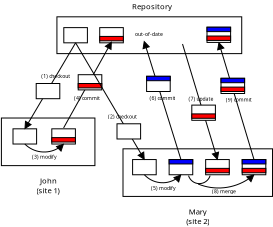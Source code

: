 <?xml version="1.0" encoding="UTF-8"?>
<dia:diagram xmlns:dia="http://www.lysator.liu.se/~alla/dia/">
  <dia:layer name="Background" visible="true">
    <dia:object type="Standard - Text" version="0" id="O0">
      <dia:attribute name="obj_pos">
        <dia:point val="7.04,26.25"/>
      </dia:attribute>
      <dia:attribute name="obj_bb">
        <dia:rectangle val="5.665,25.27;8.445,28.01"/>
      </dia:attribute>
      <dia:attribute name="text">
        <dia:composite type="text">
          <dia:attribute name="string">
            <dia:string>#John
(site 1)#</dia:string>
          </dia:attribute>
          <dia:attribute name="font">
            <dia:font family="sans" style="0" name="Helvetica"/>
          </dia:attribute>
          <dia:attribute name="height">
            <dia:real val="1.2"/>
          </dia:attribute>
          <dia:attribute name="pos">
            <dia:point val="7.04,26.25"/>
          </dia:attribute>
          <dia:attribute name="color">
            <dia:color val="#000000"/>
          </dia:attribute>
          <dia:attribute name="alignment">
            <dia:enum val="1"/>
          </dia:attribute>
        </dia:composite>
      </dia:attribute>
    </dia:object>
    <dia:object type="Standard - Box" version="0" id="O1">
      <dia:attribute name="obj_pos">
        <dia:point val="1.21,18.05"/>
      </dia:attribute>
      <dia:attribute name="obj_bb">
        <dia:rectangle val="1.16,18;12.95,24.05"/>
      </dia:attribute>
      <dia:attribute name="elem_corner">
        <dia:point val="1.21,18.05"/>
      </dia:attribute>
      <dia:attribute name="elem_width">
        <dia:real val="11.69"/>
      </dia:attribute>
      <dia:attribute name="elem_height">
        <dia:real val="5.95"/>
      </dia:attribute>
      <dia:attribute name="show_background">
        <dia:boolean val="true"/>
      </dia:attribute>
    </dia:object>
    <dia:object type="Standard - Text" version="0" id="O2">
      <dia:attribute name="obj_pos">
        <dia:point val="25.74,30.1"/>
      </dia:attribute>
      <dia:attribute name="obj_bb">
        <dia:rectangle val="24.365,29.12;27.145,31.86"/>
      </dia:attribute>
      <dia:attribute name="text">
        <dia:composite type="text">
          <dia:attribute name="string">
            <dia:string>#Mary
(site 2)#</dia:string>
          </dia:attribute>
          <dia:attribute name="font">
            <dia:font family="sans" style="0" name="Helvetica"/>
          </dia:attribute>
          <dia:attribute name="height">
            <dia:real val="1.2"/>
          </dia:attribute>
          <dia:attribute name="pos">
            <dia:point val="25.74,30.1"/>
          </dia:attribute>
          <dia:attribute name="color">
            <dia:color val="#000000"/>
          </dia:attribute>
          <dia:attribute name="alignment">
            <dia:enum val="1"/>
          </dia:attribute>
        </dia:composite>
      </dia:attribute>
    </dia:object>
    <dia:object type="Standard - Box" version="0" id="O3">
      <dia:attribute name="obj_pos">
        <dia:point val="16.41,21.9"/>
      </dia:attribute>
      <dia:attribute name="obj_bb">
        <dia:rectangle val="16.36,21.85;35.15,27.9"/>
      </dia:attribute>
      <dia:attribute name="elem_corner">
        <dia:point val="16.41,21.9"/>
      </dia:attribute>
      <dia:attribute name="elem_width">
        <dia:real val="18.69"/>
      </dia:attribute>
      <dia:attribute name="elem_height">
        <dia:real val="5.95"/>
      </dia:attribute>
      <dia:attribute name="show_background">
        <dia:boolean val="true"/>
      </dia:attribute>
    </dia:object>
    <dia:object type="Standard - Box" version="0" id="O4">
      <dia:attribute name="obj_pos">
        <dia:point val="8.15,5.4"/>
      </dia:attribute>
      <dia:attribute name="obj_bb">
        <dia:rectangle val="8.1,5.35;31.3,10.05"/>
      </dia:attribute>
      <dia:attribute name="elem_corner">
        <dia:point val="8.15,5.4"/>
      </dia:attribute>
      <dia:attribute name="elem_width">
        <dia:real val="23.1"/>
      </dia:attribute>
      <dia:attribute name="elem_height">
        <dia:real val="4.6"/>
      </dia:attribute>
      <dia:attribute name="show_background">
        <dia:boolean val="true"/>
      </dia:attribute>
    </dia:object>
    <dia:object type="Standard - Text" version="0" id="O5">
      <dia:attribute name="obj_pos">
        <dia:point val="17.535,4.45"/>
      </dia:attribute>
      <dia:attribute name="obj_bb">
        <dia:rectangle val="17.535,3.5;21.835,4.95"/>
      </dia:attribute>
      <dia:attribute name="text">
        <dia:composite type="text">
          <dia:attribute name="string">
            <dia:string>#Repository#</dia:string>
          </dia:attribute>
          <dia:attribute name="font">
            <dia:font family="sans" style="0" name="Helvetica"/>
          </dia:attribute>
          <dia:attribute name="height">
            <dia:real val="1.2"/>
          </dia:attribute>
          <dia:attribute name="pos">
            <dia:point val="17.535,4.45"/>
          </dia:attribute>
          <dia:attribute name="color">
            <dia:color val="#000000"/>
          </dia:attribute>
          <dia:attribute name="alignment">
            <dia:enum val="0"/>
          </dia:attribute>
        </dia:composite>
      </dia:attribute>
    </dia:object>
    <dia:group>
      <dia:object type="Standard - Box" version="0" id="O6">
        <dia:attribute name="obj_pos">
          <dia:point val="13.5,6.75"/>
        </dia:attribute>
        <dia:attribute name="obj_bb">
          <dia:rectangle val="13.45,6.7;16.5,8.7"/>
        </dia:attribute>
        <dia:attribute name="elem_corner">
          <dia:point val="13.5,6.75"/>
        </dia:attribute>
        <dia:attribute name="elem_width">
          <dia:real val="2.95"/>
        </dia:attribute>
        <dia:attribute name="elem_height">
          <dia:real val="1.9"/>
        </dia:attribute>
        <dia:attribute name="show_background">
          <dia:boolean val="true"/>
        </dia:attribute>
      </dia:object>
      <dia:object type="Standard - Box" version="0" id="O7">
        <dia:attribute name="obj_pos">
          <dia:point val="13.5,7.85"/>
        </dia:attribute>
        <dia:attribute name="obj_bb">
          <dia:rectangle val="13.45,7.8;16.5,8.45"/>
        </dia:attribute>
        <dia:attribute name="elem_corner">
          <dia:point val="13.5,7.85"/>
        </dia:attribute>
        <dia:attribute name="elem_width">
          <dia:real val="2.95"/>
        </dia:attribute>
        <dia:attribute name="elem_height">
          <dia:real val="0.55"/>
        </dia:attribute>
        <dia:attribute name="inner_color">
          <dia:color val="#ff0000"/>
        </dia:attribute>
        <dia:attribute name="show_background">
          <dia:boolean val="true"/>
        </dia:attribute>
      </dia:object>
    </dia:group>
    <dia:object type="Standard - Box" version="0" id="O8">
      <dia:attribute name="obj_pos">
        <dia:point val="9.01,6.75"/>
      </dia:attribute>
      <dia:attribute name="obj_bb">
        <dia:rectangle val="8.96,6.7;12.01,8.7"/>
      </dia:attribute>
      <dia:attribute name="elem_corner">
        <dia:point val="9.01,6.75"/>
      </dia:attribute>
      <dia:attribute name="elem_width">
        <dia:real val="2.95"/>
      </dia:attribute>
      <dia:attribute name="elem_height">
        <dia:real val="1.9"/>
      </dia:attribute>
      <dia:attribute name="show_background">
        <dia:boolean val="true"/>
      </dia:attribute>
    </dia:object>
    <dia:group>
      <dia:object type="Standard - Box" version="0" id="O9">
        <dia:attribute name="obj_pos">
          <dia:point val="26.91,6.7"/>
        </dia:attribute>
        <dia:attribute name="obj_bb">
          <dia:rectangle val="26.86,6.65;29.91,8.65"/>
        </dia:attribute>
        <dia:attribute name="elem_corner">
          <dia:point val="26.91,6.7"/>
        </dia:attribute>
        <dia:attribute name="elem_width">
          <dia:real val="2.95"/>
        </dia:attribute>
        <dia:attribute name="elem_height">
          <dia:real val="1.9"/>
        </dia:attribute>
        <dia:attribute name="show_background">
          <dia:boolean val="true"/>
        </dia:attribute>
      </dia:object>
      <dia:object type="Standard - Box" version="0" id="O10">
        <dia:attribute name="obj_pos">
          <dia:point val="26.91,7.8"/>
        </dia:attribute>
        <dia:attribute name="obj_bb">
          <dia:rectangle val="26.86,7.75;29.91,8.4"/>
        </dia:attribute>
        <dia:attribute name="elem_corner">
          <dia:point val="26.91,7.8"/>
        </dia:attribute>
        <dia:attribute name="elem_width">
          <dia:real val="2.95"/>
        </dia:attribute>
        <dia:attribute name="elem_height">
          <dia:real val="0.55"/>
        </dia:attribute>
        <dia:attribute name="inner_color">
          <dia:color val="#ff0000"/>
        </dia:attribute>
        <dia:attribute name="show_background">
          <dia:boolean val="true"/>
        </dia:attribute>
      </dia:object>
      <dia:object type="Standard - Box" version="0" id="O11">
        <dia:attribute name="obj_pos">
          <dia:point val="26.91,6.7"/>
        </dia:attribute>
        <dia:attribute name="obj_bb">
          <dia:rectangle val="26.86,6.65;29.91,7.3"/>
        </dia:attribute>
        <dia:attribute name="elem_corner">
          <dia:point val="26.91,6.7"/>
        </dia:attribute>
        <dia:attribute name="elem_width">
          <dia:real val="2.95"/>
        </dia:attribute>
        <dia:attribute name="elem_height">
          <dia:real val="0.55"/>
        </dia:attribute>
        <dia:attribute name="inner_color">
          <dia:color val="#0000ff"/>
        </dia:attribute>
        <dia:attribute name="show_background">
          <dia:boolean val="true"/>
        </dia:attribute>
      </dia:object>
    </dia:group>
    <dia:object type="Standard - Box" version="0" id="O12">
      <dia:attribute name="obj_pos">
        <dia:point val="2.66,19.4"/>
      </dia:attribute>
      <dia:attribute name="obj_bb">
        <dia:rectangle val="2.61,19.35;5.66,21.35"/>
      </dia:attribute>
      <dia:attribute name="elem_corner">
        <dia:point val="2.66,19.4"/>
      </dia:attribute>
      <dia:attribute name="elem_width">
        <dia:real val="2.95"/>
      </dia:attribute>
      <dia:attribute name="elem_height">
        <dia:real val="1.9"/>
      </dia:attribute>
      <dia:attribute name="show_background">
        <dia:boolean val="true"/>
      </dia:attribute>
    </dia:object>
    <dia:group>
      <dia:object type="Standard - Box" version="0" id="O13">
        <dia:attribute name="obj_pos">
          <dia:point val="7.51,19.4"/>
        </dia:attribute>
        <dia:attribute name="obj_bb">
          <dia:rectangle val="7.46,19.35;10.51,21.35"/>
        </dia:attribute>
        <dia:attribute name="elem_corner">
          <dia:point val="7.51,19.4"/>
        </dia:attribute>
        <dia:attribute name="elem_width">
          <dia:real val="2.95"/>
        </dia:attribute>
        <dia:attribute name="elem_height">
          <dia:real val="1.9"/>
        </dia:attribute>
        <dia:attribute name="show_background">
          <dia:boolean val="true"/>
        </dia:attribute>
      </dia:object>
      <dia:object type="Standard - Box" version="0" id="O14">
        <dia:attribute name="obj_pos">
          <dia:point val="7.51,20.5"/>
        </dia:attribute>
        <dia:attribute name="obj_bb">
          <dia:rectangle val="7.46,20.45;10.51,21.1"/>
        </dia:attribute>
        <dia:attribute name="elem_corner">
          <dia:point val="7.51,20.5"/>
        </dia:attribute>
        <dia:attribute name="elem_width">
          <dia:real val="2.95"/>
        </dia:attribute>
        <dia:attribute name="elem_height">
          <dia:real val="0.55"/>
        </dia:attribute>
        <dia:attribute name="inner_color">
          <dia:color val="#ff0000"/>
        </dia:attribute>
        <dia:attribute name="show_background">
          <dia:boolean val="true"/>
        </dia:attribute>
      </dia:object>
    </dia:group>
    <dia:object type="Standard - Box" version="0" id="O15">
      <dia:attribute name="obj_pos">
        <dia:point val="17.61,23.242"/>
      </dia:attribute>
      <dia:attribute name="obj_bb">
        <dia:rectangle val="17.56,23.192;20.61,25.192"/>
      </dia:attribute>
      <dia:attribute name="elem_corner">
        <dia:point val="17.61,23.242"/>
      </dia:attribute>
      <dia:attribute name="elem_width">
        <dia:real val="2.95"/>
      </dia:attribute>
      <dia:attribute name="elem_height">
        <dia:real val="1.9"/>
      </dia:attribute>
      <dia:attribute name="show_background">
        <dia:boolean val="true"/>
      </dia:attribute>
    </dia:object>
    <dia:group>
      <dia:object type="Standard - Box" version="0" id="O16">
        <dia:attribute name="obj_pos">
          <dia:point val="22.177,23.242"/>
        </dia:attribute>
        <dia:attribute name="obj_bb">
          <dia:rectangle val="22.127,23.192;25.177,25.192"/>
        </dia:attribute>
        <dia:attribute name="elem_corner">
          <dia:point val="22.177,23.242"/>
        </dia:attribute>
        <dia:attribute name="elem_width">
          <dia:real val="2.95"/>
        </dia:attribute>
        <dia:attribute name="elem_height">
          <dia:real val="1.9"/>
        </dia:attribute>
        <dia:attribute name="show_background">
          <dia:boolean val="true"/>
        </dia:attribute>
      </dia:object>
      <dia:object type="Standard - Box" version="0" id="O17">
        <dia:attribute name="obj_pos">
          <dia:point val="22.177,23.242"/>
        </dia:attribute>
        <dia:attribute name="obj_bb">
          <dia:rectangle val="22.127,23.192;25.177,23.843"/>
        </dia:attribute>
        <dia:attribute name="elem_corner">
          <dia:point val="22.177,23.242"/>
        </dia:attribute>
        <dia:attribute name="elem_width">
          <dia:real val="2.95"/>
        </dia:attribute>
        <dia:attribute name="elem_height">
          <dia:real val="0.55"/>
        </dia:attribute>
        <dia:attribute name="inner_color">
          <dia:color val="#0000ff"/>
        </dia:attribute>
        <dia:attribute name="show_background">
          <dia:boolean val="true"/>
        </dia:attribute>
      </dia:object>
    </dia:group>
    <dia:group>
      <dia:object type="Standard - Box" version="0" id="O18">
        <dia:attribute name="obj_pos">
          <dia:point val="26.743,23.242"/>
        </dia:attribute>
        <dia:attribute name="obj_bb">
          <dia:rectangle val="26.693,23.192;29.743,25.192"/>
        </dia:attribute>
        <dia:attribute name="elem_corner">
          <dia:point val="26.743,23.242"/>
        </dia:attribute>
        <dia:attribute name="elem_width">
          <dia:real val="2.95"/>
        </dia:attribute>
        <dia:attribute name="elem_height">
          <dia:real val="1.9"/>
        </dia:attribute>
        <dia:attribute name="show_background">
          <dia:boolean val="true"/>
        </dia:attribute>
      </dia:object>
      <dia:object type="Standard - Box" version="0" id="O19">
        <dia:attribute name="obj_pos">
          <dia:point val="26.743,24.343"/>
        </dia:attribute>
        <dia:attribute name="obj_bb">
          <dia:rectangle val="26.693,24.293;29.743,24.942"/>
        </dia:attribute>
        <dia:attribute name="elem_corner">
          <dia:point val="26.743,24.343"/>
        </dia:attribute>
        <dia:attribute name="elem_width">
          <dia:real val="2.95"/>
        </dia:attribute>
        <dia:attribute name="elem_height">
          <dia:real val="0.55"/>
        </dia:attribute>
        <dia:attribute name="inner_color">
          <dia:color val="#ff0000"/>
        </dia:attribute>
        <dia:attribute name="show_background">
          <dia:boolean val="true"/>
        </dia:attribute>
      </dia:object>
    </dia:group>
    <dia:group>
      <dia:object type="Standard - Box" version="0" id="O20">
        <dia:attribute name="obj_pos">
          <dia:point val="31.31,23.242"/>
        </dia:attribute>
        <dia:attribute name="obj_bb">
          <dia:rectangle val="31.26,23.192;34.31,25.192"/>
        </dia:attribute>
        <dia:attribute name="elem_corner">
          <dia:point val="31.31,23.242"/>
        </dia:attribute>
        <dia:attribute name="elem_width">
          <dia:real val="2.95"/>
        </dia:attribute>
        <dia:attribute name="elem_height">
          <dia:real val="1.9"/>
        </dia:attribute>
        <dia:attribute name="show_background">
          <dia:boolean val="true"/>
        </dia:attribute>
      </dia:object>
      <dia:object type="Standard - Box" version="0" id="O21">
        <dia:attribute name="obj_pos">
          <dia:point val="31.31,24.343"/>
        </dia:attribute>
        <dia:attribute name="obj_bb">
          <dia:rectangle val="31.26,24.293;34.31,24.942"/>
        </dia:attribute>
        <dia:attribute name="elem_corner">
          <dia:point val="31.31,24.343"/>
        </dia:attribute>
        <dia:attribute name="elem_width">
          <dia:real val="2.95"/>
        </dia:attribute>
        <dia:attribute name="elem_height">
          <dia:real val="0.55"/>
        </dia:attribute>
        <dia:attribute name="inner_color">
          <dia:color val="#ff0000"/>
        </dia:attribute>
        <dia:attribute name="show_background">
          <dia:boolean val="true"/>
        </dia:attribute>
      </dia:object>
      <dia:object type="Standard - Box" version="0" id="O22">
        <dia:attribute name="obj_pos">
          <dia:point val="31.31,23.242"/>
        </dia:attribute>
        <dia:attribute name="obj_bb">
          <dia:rectangle val="31.26,23.192;34.31,23.843"/>
        </dia:attribute>
        <dia:attribute name="elem_corner">
          <dia:point val="31.31,23.242"/>
        </dia:attribute>
        <dia:attribute name="elem_width">
          <dia:real val="2.95"/>
        </dia:attribute>
        <dia:attribute name="elem_height">
          <dia:real val="0.55"/>
        </dia:attribute>
        <dia:attribute name="inner_color">
          <dia:color val="#0000ff"/>
        </dia:attribute>
        <dia:attribute name="show_background">
          <dia:boolean val="true"/>
        </dia:attribute>
      </dia:object>
    </dia:group>
    <dia:object type="Standard - Line" version="0" id="O23">
      <dia:attribute name="obj_pos">
        <dia:point val="10.485,8.65"/>
      </dia:attribute>
      <dia:attribute name="obj_bb">
        <dia:rectangle val="3.421,8.582;10.553,19.85"/>
      </dia:attribute>
      <dia:attribute name="conn_endpoints">
        <dia:point val="10.485,8.65"/>
        <dia:point val="4.135,19.4"/>
      </dia:attribute>
      <dia:attribute name="numcp">
        <dia:int val="1"/>
      </dia:attribute>
      <dia:attribute name="end_arrow">
        <dia:enum val="3"/>
      </dia:attribute>
      <dia:attribute name="end_arrow_length">
        <dia:real val="0.8"/>
      </dia:attribute>
      <dia:attribute name="end_arrow_width">
        <dia:real val="0.8"/>
      </dia:attribute>
      <dia:connections>
        <dia:connection handle="0" to="O8" connection="6"/>
        <dia:connection handle="1" to="O12" connection="1"/>
      </dia:connections>
    </dia:object>
    <dia:object type="Standard - Line" version="0" id="O24">
      <dia:attribute name="obj_pos">
        <dia:point val="8.985,19.286"/>
      </dia:attribute>
      <dia:attribute name="obj_bb">
        <dia:rectangle val="8.917,8.103;15.698,19.354"/>
      </dia:attribute>
      <dia:attribute name="conn_endpoints">
        <dia:point val="8.985,19.286"/>
        <dia:point val="14.975,8.536"/>
      </dia:attribute>
      <dia:attribute name="numcp">
        <dia:int val="1"/>
      </dia:attribute>
      <dia:attribute name="end_arrow">
        <dia:enum val="3"/>
      </dia:attribute>
      <dia:attribute name="end_arrow_length">
        <dia:real val="0.8"/>
      </dia:attribute>
      <dia:attribute name="end_arrow_width">
        <dia:real val="0.8"/>
      </dia:attribute>
      <dia:connections>
        <dia:connection handle="0" to="O13" connection="1"/>
        <dia:connection handle="1" to="O6" connection="6"/>
      </dia:connections>
    </dia:object>
    <dia:object type="Standard - Box" version="0" id="O25">
      <dia:attribute name="obj_pos">
        <dia:point val="5.56,13.735"/>
      </dia:attribute>
      <dia:attribute name="obj_bb">
        <dia:rectangle val="5.51,13.685;8.56,15.685"/>
      </dia:attribute>
      <dia:attribute name="elem_corner">
        <dia:point val="5.56,13.735"/>
      </dia:attribute>
      <dia:attribute name="elem_width">
        <dia:real val="2.95"/>
      </dia:attribute>
      <dia:attribute name="elem_height">
        <dia:real val="1.9"/>
      </dia:attribute>
      <dia:attribute name="show_background">
        <dia:boolean val="true"/>
      </dia:attribute>
    </dia:object>
    <dia:object type="Standard - Text" version="0" id="O26">
      <dia:attribute name="obj_pos">
        <dia:point val="6.2,13.05"/>
      </dia:attribute>
      <dia:attribute name="obj_bb">
        <dia:rectangle val="6.2,12.4;9.55,13.4"/>
      </dia:attribute>
      <dia:attribute name="text">
        <dia:composite type="text">
          <dia:attribute name="string">
            <dia:string>#(1) checkout#</dia:string>
          </dia:attribute>
          <dia:attribute name="font">
            <dia:font family="sans" style="0" name="Helvetica"/>
          </dia:attribute>
          <dia:attribute name="height">
            <dia:real val="0.8"/>
          </dia:attribute>
          <dia:attribute name="pos">
            <dia:point val="6.2,13.05"/>
          </dia:attribute>
          <dia:attribute name="color">
            <dia:color val="#000000"/>
          </dia:attribute>
          <dia:attribute name="alignment">
            <dia:enum val="0"/>
          </dia:attribute>
        </dia:composite>
      </dia:attribute>
    </dia:object>
    <dia:group>
      <dia:object type="Standard - Box" version="0" id="O27">
        <dia:attribute name="obj_pos">
          <dia:point val="10.81,12.635"/>
        </dia:attribute>
        <dia:attribute name="obj_bb">
          <dia:rectangle val="10.76,12.585;13.81,14.585"/>
        </dia:attribute>
        <dia:attribute name="elem_corner">
          <dia:point val="10.81,12.635"/>
        </dia:attribute>
        <dia:attribute name="elem_width">
          <dia:real val="2.95"/>
        </dia:attribute>
        <dia:attribute name="elem_height">
          <dia:real val="1.9"/>
        </dia:attribute>
        <dia:attribute name="show_background">
          <dia:boolean val="true"/>
        </dia:attribute>
      </dia:object>
      <dia:object type="Standard - Box" version="0" id="O28">
        <dia:attribute name="obj_pos">
          <dia:point val="10.81,13.735"/>
        </dia:attribute>
        <dia:attribute name="obj_bb">
          <dia:rectangle val="10.76,13.685;13.81,14.335"/>
        </dia:attribute>
        <dia:attribute name="elem_corner">
          <dia:point val="10.81,13.735"/>
        </dia:attribute>
        <dia:attribute name="elem_width">
          <dia:real val="2.95"/>
        </dia:attribute>
        <dia:attribute name="elem_height">
          <dia:real val="0.55"/>
        </dia:attribute>
        <dia:attribute name="inner_color">
          <dia:color val="#ff0000"/>
        </dia:attribute>
        <dia:attribute name="show_background">
          <dia:boolean val="true"/>
        </dia:attribute>
      </dia:object>
    </dia:group>
    <dia:object type="Standard - Text" version="0" id="O29">
      <dia:attribute name="obj_pos">
        <dia:point val="10.3,15.8"/>
      </dia:attribute>
      <dia:attribute name="obj_bb">
        <dia:rectangle val="10.3,15.15;13.15,16.15"/>
      </dia:attribute>
      <dia:attribute name="text">
        <dia:composite type="text">
          <dia:attribute name="string">
            <dia:string>#(4) commit#</dia:string>
          </dia:attribute>
          <dia:attribute name="font">
            <dia:font family="sans" style="0" name="Helvetica"/>
          </dia:attribute>
          <dia:attribute name="height">
            <dia:real val="0.8"/>
          </dia:attribute>
          <dia:attribute name="pos">
            <dia:point val="10.3,15.8"/>
          </dia:attribute>
          <dia:attribute name="color">
            <dia:color val="#000000"/>
          </dia:attribute>
          <dia:attribute name="alignment">
            <dia:enum val="0"/>
          </dia:attribute>
        </dia:composite>
      </dia:attribute>
    </dia:object>
    <dia:object type="Standard - Arc" version="0" id="O30">
      <dia:attribute name="obj_pos">
        <dia:point val="4.135,21.3"/>
      </dia:attribute>
      <dia:attribute name="obj_bb">
        <dia:rectangle val="4.085,20.5;9.035,22.35"/>
      </dia:attribute>
      <dia:attribute name="conn_endpoints">
        <dia:point val="4.135,21.3"/>
        <dia:point val="8.985,21.3"/>
      </dia:attribute>
      <dia:attribute name="curve_distance">
        <dia:real val="1"/>
      </dia:attribute>
      <dia:attribute name="end_arrow">
        <dia:enum val="3"/>
      </dia:attribute>
      <dia:attribute name="end_arrow_length">
        <dia:real val="0.8"/>
      </dia:attribute>
      <dia:attribute name="end_arrow_width">
        <dia:real val="0.8"/>
      </dia:attribute>
      <dia:connections>
        <dia:connection handle="0" to="O12" connection="6"/>
        <dia:connection handle="1" to="O13" connection="6"/>
      </dia:connections>
    </dia:object>
    <dia:object type="Standard - Text" version="0" id="O31">
      <dia:attribute name="obj_pos">
        <dia:point val="5.05,23.15"/>
      </dia:attribute>
      <dia:attribute name="obj_bb">
        <dia:rectangle val="5.05,22.5;7.75,23.5"/>
      </dia:attribute>
      <dia:attribute name="text">
        <dia:composite type="text">
          <dia:attribute name="string">
            <dia:string>#(3) modify#</dia:string>
          </dia:attribute>
          <dia:attribute name="font">
            <dia:font family="sans" style="0" name="Helvetica"/>
          </dia:attribute>
          <dia:attribute name="height">
            <dia:real val="0.8"/>
          </dia:attribute>
          <dia:attribute name="pos">
            <dia:point val="5.05,23.15"/>
          </dia:attribute>
          <dia:attribute name="color">
            <dia:color val="#000000"/>
          </dia:attribute>
          <dia:attribute name="alignment">
            <dia:enum val="0"/>
          </dia:attribute>
        </dia:composite>
      </dia:attribute>
    </dia:object>
    <dia:object type="Standard - Line" version="0" id="O32">
      <dia:attribute name="obj_pos">
        <dia:point val="10.485,8.65"/>
      </dia:attribute>
      <dia:attribute name="obj_bb">
        <dia:rectangle val="10.416,8.582;19.8,23.692"/>
      </dia:attribute>
      <dia:attribute name="conn_endpoints">
        <dia:point val="10.485,8.65"/>
        <dia:point val="19.085,23.242"/>
      </dia:attribute>
      <dia:attribute name="numcp">
        <dia:int val="1"/>
      </dia:attribute>
      <dia:attribute name="end_arrow">
        <dia:enum val="3"/>
      </dia:attribute>
      <dia:attribute name="end_arrow_length">
        <dia:real val="0.8"/>
      </dia:attribute>
      <dia:attribute name="end_arrow_width">
        <dia:real val="0.8"/>
      </dia:attribute>
      <dia:connections>
        <dia:connection handle="0" to="O8" connection="6"/>
        <dia:connection handle="1" to="O15" connection="1"/>
      </dia:connections>
    </dia:object>
    <dia:object type="Standard - Box" version="0" id="O33">
      <dia:attribute name="obj_pos">
        <dia:point val="15.66,18.77"/>
      </dia:attribute>
      <dia:attribute name="obj_bb">
        <dia:rectangle val="15.61,18.72;18.66,20.72"/>
      </dia:attribute>
      <dia:attribute name="elem_corner">
        <dia:point val="15.66,18.77"/>
      </dia:attribute>
      <dia:attribute name="elem_width">
        <dia:real val="2.95"/>
      </dia:attribute>
      <dia:attribute name="elem_height">
        <dia:real val="1.9"/>
      </dia:attribute>
      <dia:attribute name="show_background">
        <dia:boolean val="true"/>
      </dia:attribute>
    </dia:object>
    <dia:object type="Standard - Text" version="0" id="O34">
      <dia:attribute name="obj_pos">
        <dia:point val="14.535,18.096"/>
      </dia:attribute>
      <dia:attribute name="obj_bb">
        <dia:rectangle val="14.535,17.446;17.885,18.446"/>
      </dia:attribute>
      <dia:attribute name="text">
        <dia:composite type="text">
          <dia:attribute name="string">
            <dia:string>#(2) checkout#</dia:string>
          </dia:attribute>
          <dia:attribute name="font">
            <dia:font family="sans" style="0" name="Helvetica"/>
          </dia:attribute>
          <dia:attribute name="height">
            <dia:real val="0.8"/>
          </dia:attribute>
          <dia:attribute name="pos">
            <dia:point val="14.535,18.096"/>
          </dia:attribute>
          <dia:attribute name="color">
            <dia:color val="#000000"/>
          </dia:attribute>
          <dia:attribute name="alignment">
            <dia:enum val="0"/>
          </dia:attribute>
        </dia:composite>
      </dia:attribute>
    </dia:object>
    <dia:object type="Standard - Arc" version="0" id="O35">
      <dia:attribute name="obj_pos">
        <dia:point val="19.085,25.142"/>
      </dia:attribute>
      <dia:attribute name="obj_bb">
        <dia:rectangle val="19.035,24.343;23.702,26.192"/>
      </dia:attribute>
      <dia:attribute name="conn_endpoints">
        <dia:point val="19.085,25.142"/>
        <dia:point val="23.652,25.142"/>
      </dia:attribute>
      <dia:attribute name="curve_distance">
        <dia:real val="1"/>
      </dia:attribute>
      <dia:attribute name="end_arrow">
        <dia:enum val="3"/>
      </dia:attribute>
      <dia:attribute name="end_arrow_length">
        <dia:real val="0.8"/>
      </dia:attribute>
      <dia:attribute name="end_arrow_width">
        <dia:real val="0.8"/>
      </dia:attribute>
      <dia:connections>
        <dia:connection handle="0" to="O15" connection="6"/>
        <dia:connection handle="1" to="O16" connection="6"/>
      </dia:connections>
    </dia:object>
    <dia:object type="Standard - Text" version="0" id="O36">
      <dia:attribute name="obj_pos">
        <dia:point val="19.91,27.035"/>
      </dia:attribute>
      <dia:attribute name="obj_bb">
        <dia:rectangle val="19.91,26.385;22.61,27.385"/>
      </dia:attribute>
      <dia:attribute name="text">
        <dia:composite type="text">
          <dia:attribute name="string">
            <dia:string>#(5) modify#</dia:string>
          </dia:attribute>
          <dia:attribute name="font">
            <dia:font family="sans" style="0" name="Helvetica"/>
          </dia:attribute>
          <dia:attribute name="height">
            <dia:real val="0.8"/>
          </dia:attribute>
          <dia:attribute name="pos">
            <dia:point val="19.91,27.035"/>
          </dia:attribute>
          <dia:attribute name="color">
            <dia:color val="#000000"/>
          </dia:attribute>
          <dia:attribute name="alignment">
            <dia:enum val="0"/>
          </dia:attribute>
        </dia:composite>
      </dia:attribute>
    </dia:object>
    <dia:object type="Standard - Line" version="0" id="O37">
      <dia:attribute name="obj_pos">
        <dia:point val="23.652,23.242"/>
      </dia:attribute>
      <dia:attribute name="obj_bb">
        <dia:rectangle val="18.271,8.165;23.714,23.305"/>
      </dia:attribute>
      <dia:attribute name="conn_endpoints">
        <dia:point val="23.652,23.242"/>
        <dia:point val="19.05,8.45"/>
      </dia:attribute>
      <dia:attribute name="numcp">
        <dia:int val="1"/>
      </dia:attribute>
      <dia:attribute name="end_arrow">
        <dia:enum val="3"/>
      </dia:attribute>
      <dia:attribute name="end_arrow_length">
        <dia:real val="0.8"/>
      </dia:attribute>
      <dia:attribute name="end_arrow_width">
        <dia:real val="0.8"/>
      </dia:attribute>
      <dia:connections>
        <dia:connection handle="0" to="O17" connection="1"/>
      </dia:connections>
    </dia:object>
    <dia:object type="Standard - Text" version="0" id="O38">
      <dia:attribute name="obj_pos">
        <dia:point val="17.9,7.8"/>
      </dia:attribute>
      <dia:attribute name="obj_bb">
        <dia:rectangle val="17.9,7.15;20.85,8.15"/>
      </dia:attribute>
      <dia:attribute name="text">
        <dia:composite type="text">
          <dia:attribute name="string">
            <dia:string>#out-of-date#</dia:string>
          </dia:attribute>
          <dia:attribute name="font">
            <dia:font family="sans" style="0" name="Helvetica"/>
          </dia:attribute>
          <dia:attribute name="height">
            <dia:real val="0.8"/>
          </dia:attribute>
          <dia:attribute name="pos">
            <dia:point val="17.9,7.8"/>
          </dia:attribute>
          <dia:attribute name="color">
            <dia:color val="#000000"/>
          </dia:attribute>
          <dia:attribute name="alignment">
            <dia:enum val="0"/>
          </dia:attribute>
        </dia:composite>
      </dia:attribute>
    </dia:object>
    <dia:object type="Standard - Line" version="0" id="O39">
      <dia:attribute name="obj_pos">
        <dia:point val="23.85,8.8"/>
      </dia:attribute>
      <dia:attribute name="obj_bb">
        <dia:rectangle val="23.788,8.738;28.998,23.522"/>
      </dia:attribute>
      <dia:attribute name="conn_endpoints">
        <dia:point val="23.85,8.8"/>
        <dia:point val="28.218,23.242"/>
      </dia:attribute>
      <dia:attribute name="numcp">
        <dia:int val="1"/>
      </dia:attribute>
      <dia:attribute name="end_arrow">
        <dia:enum val="3"/>
      </dia:attribute>
      <dia:attribute name="end_arrow_length">
        <dia:real val="0.8"/>
      </dia:attribute>
      <dia:attribute name="end_arrow_width">
        <dia:real val="0.8"/>
      </dia:attribute>
      <dia:connections>
        <dia:connection handle="1" to="O18" connection="1"/>
      </dia:connections>
    </dia:object>
    <dia:group>
      <dia:object type="Standard - Box" version="0" id="O40">
        <dia:attribute name="obj_pos">
          <dia:point val="25.01,16.435"/>
        </dia:attribute>
        <dia:attribute name="obj_bb">
          <dia:rectangle val="24.96,16.385;28.01,18.385"/>
        </dia:attribute>
        <dia:attribute name="elem_corner">
          <dia:point val="25.01,16.435"/>
        </dia:attribute>
        <dia:attribute name="elem_width">
          <dia:real val="2.95"/>
        </dia:attribute>
        <dia:attribute name="elem_height">
          <dia:real val="1.9"/>
        </dia:attribute>
        <dia:attribute name="show_background">
          <dia:boolean val="true"/>
        </dia:attribute>
      </dia:object>
      <dia:object type="Standard - Box" version="0" id="O41">
        <dia:attribute name="obj_pos">
          <dia:point val="25.01,17.535"/>
        </dia:attribute>
        <dia:attribute name="obj_bb">
          <dia:rectangle val="24.96,17.485;28.01,18.135"/>
        </dia:attribute>
        <dia:attribute name="elem_corner">
          <dia:point val="25.01,17.535"/>
        </dia:attribute>
        <dia:attribute name="elem_width">
          <dia:real val="2.95"/>
        </dia:attribute>
        <dia:attribute name="elem_height">
          <dia:real val="0.55"/>
        </dia:attribute>
        <dia:attribute name="inner_color">
          <dia:color val="#ff0000"/>
        </dia:attribute>
        <dia:attribute name="show_background">
          <dia:boolean val="true"/>
        </dia:attribute>
      </dia:object>
    </dia:group>
    <dia:group>
      <dia:object type="Standard - Box" version="0" id="O42">
        <dia:attribute name="obj_pos">
          <dia:point val="19.36,12.835"/>
        </dia:attribute>
        <dia:attribute name="obj_bb">
          <dia:rectangle val="19.31,12.785;22.36,14.785"/>
        </dia:attribute>
        <dia:attribute name="elem_corner">
          <dia:point val="19.36,12.835"/>
        </dia:attribute>
        <dia:attribute name="elem_width">
          <dia:real val="2.95"/>
        </dia:attribute>
        <dia:attribute name="elem_height">
          <dia:real val="1.9"/>
        </dia:attribute>
        <dia:attribute name="show_background">
          <dia:boolean val="true"/>
        </dia:attribute>
      </dia:object>
      <dia:object type="Standard - Box" version="0" id="O43">
        <dia:attribute name="obj_pos">
          <dia:point val="19.36,12.835"/>
        </dia:attribute>
        <dia:attribute name="obj_bb">
          <dia:rectangle val="19.31,12.785;22.36,13.435"/>
        </dia:attribute>
        <dia:attribute name="elem_corner">
          <dia:point val="19.36,12.835"/>
        </dia:attribute>
        <dia:attribute name="elem_width">
          <dia:real val="2.95"/>
        </dia:attribute>
        <dia:attribute name="elem_height">
          <dia:real val="0.55"/>
        </dia:attribute>
        <dia:attribute name="inner_color">
          <dia:color val="#0000ff"/>
        </dia:attribute>
        <dia:attribute name="show_background">
          <dia:boolean val="true"/>
        </dia:attribute>
      </dia:object>
    </dia:group>
    <dia:object type="Standard - Text" version="0" id="O44">
      <dia:attribute name="obj_pos">
        <dia:point val="19.71,15.785"/>
      </dia:attribute>
      <dia:attribute name="obj_bb">
        <dia:rectangle val="19.71,15.135;22.56,16.135"/>
      </dia:attribute>
      <dia:attribute name="text">
        <dia:composite type="text">
          <dia:attribute name="string">
            <dia:string>#(6) commit#</dia:string>
          </dia:attribute>
          <dia:attribute name="font">
            <dia:font family="sans" style="0" name="Helvetica"/>
          </dia:attribute>
          <dia:attribute name="height">
            <dia:real val="0.8"/>
          </dia:attribute>
          <dia:attribute name="pos">
            <dia:point val="19.71,15.785"/>
          </dia:attribute>
          <dia:attribute name="color">
            <dia:color val="#000000"/>
          </dia:attribute>
          <dia:attribute name="alignment">
            <dia:enum val="0"/>
          </dia:attribute>
        </dia:composite>
      </dia:attribute>
    </dia:object>
    <dia:object type="Standard - Text" version="0" id="O45">
      <dia:attribute name="obj_pos">
        <dia:point val="24.61,15.885"/>
      </dia:attribute>
      <dia:attribute name="obj_bb">
        <dia:rectangle val="24.61,15.235;27.41,16.235"/>
      </dia:attribute>
      <dia:attribute name="text">
        <dia:composite type="text">
          <dia:attribute name="string">
            <dia:string>#(7) update#</dia:string>
          </dia:attribute>
          <dia:attribute name="font">
            <dia:font family="sans" style="0" name="Helvetica"/>
          </dia:attribute>
          <dia:attribute name="height">
            <dia:real val="0.8"/>
          </dia:attribute>
          <dia:attribute name="pos">
            <dia:point val="24.61,15.885"/>
          </dia:attribute>
          <dia:attribute name="color">
            <dia:color val="#000000"/>
          </dia:attribute>
          <dia:attribute name="alignment">
            <dia:enum val="0"/>
          </dia:attribute>
        </dia:composite>
      </dia:attribute>
    </dia:object>
    <dia:object type="Standard - Line" version="0" id="O46">
      <dia:attribute name="obj_pos">
        <dia:point val="32.785,23.242"/>
      </dia:attribute>
      <dia:attribute name="obj_bb">
        <dia:rectangle val="27.605,8.322;32.847,23.305"/>
      </dia:attribute>
      <dia:attribute name="conn_endpoints">
        <dia:point val="32.785,23.242"/>
        <dia:point val="28.385,8.6"/>
      </dia:attribute>
      <dia:attribute name="numcp">
        <dia:int val="1"/>
      </dia:attribute>
      <dia:attribute name="end_arrow">
        <dia:enum val="3"/>
      </dia:attribute>
      <dia:attribute name="end_arrow_length">
        <dia:real val="0.8"/>
      </dia:attribute>
      <dia:attribute name="end_arrow_width">
        <dia:real val="0.8"/>
      </dia:attribute>
      <dia:connections>
        <dia:connection handle="0" to="O22" connection="1"/>
        <dia:connection handle="1" to="O9" connection="6"/>
      </dia:connections>
    </dia:object>
    <dia:object type="Standard - Arc" version="0" id="O47">
      <dia:attribute name="obj_pos">
        <dia:point val="24.6,25.25"/>
      </dia:attribute>
      <dia:attribute name="obj_bb">
        <dia:rectangle val="24.55,25.2;27.35,26.3"/>
      </dia:attribute>
      <dia:attribute name="conn_endpoints">
        <dia:point val="24.6,25.25"/>
        <dia:point val="27.3,25.25"/>
      </dia:attribute>
      <dia:attribute name="curve_distance">
        <dia:real val="1"/>
      </dia:attribute>
    </dia:object>
    <dia:object type="Standard - Arc" version="0" id="O48">
      <dia:attribute name="obj_pos">
        <dia:point val="25.8,26.3"/>
      </dia:attribute>
      <dia:attribute name="obj_bb">
        <dia:rectangle val="25.742,24.345;32.965,26.849"/>
      </dia:attribute>
      <dia:attribute name="conn_endpoints">
        <dia:point val="25.8,26.3"/>
        <dia:point val="32.785,25.142"/>
      </dia:attribute>
      <dia:attribute name="curve_distance">
        <dia:real val="1"/>
      </dia:attribute>
      <dia:attribute name="end_arrow">
        <dia:enum val="3"/>
      </dia:attribute>
      <dia:attribute name="end_arrow_length">
        <dia:real val="0.8"/>
      </dia:attribute>
      <dia:attribute name="end_arrow_width">
        <dia:real val="0.8"/>
      </dia:attribute>
      <dia:connections>
        <dia:connection handle="1" to="O20" connection="6"/>
      </dia:connections>
    </dia:object>
    <dia:object type="Standard - Text" version="0" id="O49">
      <dia:attribute name="obj_pos">
        <dia:point val="27.55,27.45"/>
      </dia:attribute>
      <dia:attribute name="obj_bb">
        <dia:rectangle val="27.55,26.8;30.2,27.8"/>
      </dia:attribute>
      <dia:attribute name="text">
        <dia:composite type="text">
          <dia:attribute name="string">
            <dia:string>#(8) merge#</dia:string>
          </dia:attribute>
          <dia:attribute name="font">
            <dia:font family="sans" style="0" name="Helvetica"/>
          </dia:attribute>
          <dia:attribute name="height">
            <dia:real val="0.8"/>
          </dia:attribute>
          <dia:attribute name="pos">
            <dia:point val="27.55,27.45"/>
          </dia:attribute>
          <dia:attribute name="color">
            <dia:color val="#000000"/>
          </dia:attribute>
          <dia:attribute name="alignment">
            <dia:enum val="0"/>
          </dia:attribute>
        </dia:composite>
      </dia:attribute>
    </dia:object>
    <dia:group>
      <dia:object type="Standard - Box" version="0" id="O50">
        <dia:attribute name="obj_pos">
          <dia:point val="28.66,13.085"/>
        </dia:attribute>
        <dia:attribute name="obj_bb">
          <dia:rectangle val="28.61,13.035;31.66,15.035"/>
        </dia:attribute>
        <dia:attribute name="elem_corner">
          <dia:point val="28.66,13.085"/>
        </dia:attribute>
        <dia:attribute name="elem_width">
          <dia:real val="2.95"/>
        </dia:attribute>
        <dia:attribute name="elem_height">
          <dia:real val="1.9"/>
        </dia:attribute>
        <dia:attribute name="show_background">
          <dia:boolean val="true"/>
        </dia:attribute>
      </dia:object>
      <dia:object type="Standard - Box" version="0" id="O51">
        <dia:attribute name="obj_pos">
          <dia:point val="28.66,14.185"/>
        </dia:attribute>
        <dia:attribute name="obj_bb">
          <dia:rectangle val="28.61,14.135;31.66,14.785"/>
        </dia:attribute>
        <dia:attribute name="elem_corner">
          <dia:point val="28.66,14.185"/>
        </dia:attribute>
        <dia:attribute name="elem_width">
          <dia:real val="2.95"/>
        </dia:attribute>
        <dia:attribute name="elem_height">
          <dia:real val="0.55"/>
        </dia:attribute>
        <dia:attribute name="inner_color">
          <dia:color val="#ff0000"/>
        </dia:attribute>
        <dia:attribute name="show_background">
          <dia:boolean val="true"/>
        </dia:attribute>
      </dia:object>
      <dia:object type="Standard - Box" version="0" id="O52">
        <dia:attribute name="obj_pos">
          <dia:point val="28.66,13.085"/>
        </dia:attribute>
        <dia:attribute name="obj_bb">
          <dia:rectangle val="28.61,13.035;31.66,13.685"/>
        </dia:attribute>
        <dia:attribute name="elem_corner">
          <dia:point val="28.66,13.085"/>
        </dia:attribute>
        <dia:attribute name="elem_width">
          <dia:real val="2.95"/>
        </dia:attribute>
        <dia:attribute name="elem_height">
          <dia:real val="0.55"/>
        </dia:attribute>
        <dia:attribute name="inner_color">
          <dia:color val="#0000ff"/>
        </dia:attribute>
        <dia:attribute name="show_background">
          <dia:boolean val="true"/>
        </dia:attribute>
      </dia:object>
    </dia:group>
    <dia:object type="Standard - Text" version="0" id="O53">
      <dia:attribute name="obj_pos">
        <dia:point val="29.26,15.985"/>
      </dia:attribute>
      <dia:attribute name="obj_bb">
        <dia:rectangle val="29.26,15.335;32.11,16.335"/>
      </dia:attribute>
      <dia:attribute name="text">
        <dia:composite type="text">
          <dia:attribute name="string">
            <dia:string>#(9) commit#</dia:string>
          </dia:attribute>
          <dia:attribute name="font">
            <dia:font family="sans" style="0" name="Helvetica"/>
          </dia:attribute>
          <dia:attribute name="height">
            <dia:real val="0.8"/>
          </dia:attribute>
          <dia:attribute name="pos">
            <dia:point val="29.26,15.985"/>
          </dia:attribute>
          <dia:attribute name="color">
            <dia:color val="#000000"/>
          </dia:attribute>
          <dia:attribute name="alignment">
            <dia:enum val="0"/>
          </dia:attribute>
        </dia:composite>
      </dia:attribute>
    </dia:object>
  </dia:layer>
</dia:diagram>
